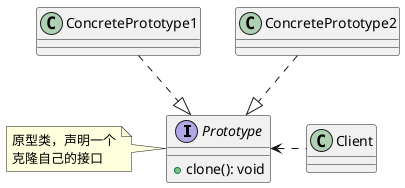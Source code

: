 @startuml

interface Prototype {
    +clone(): void
}
note left: 原型类，声明一个\n克隆自己的接口

class Client
class ConcretePrototype1
class ConcretePrototype2

ConcretePrototype1 ..|> Prototype
ConcretePrototype2 ..|> Prototype

Client -left..> Prototype

@enduml